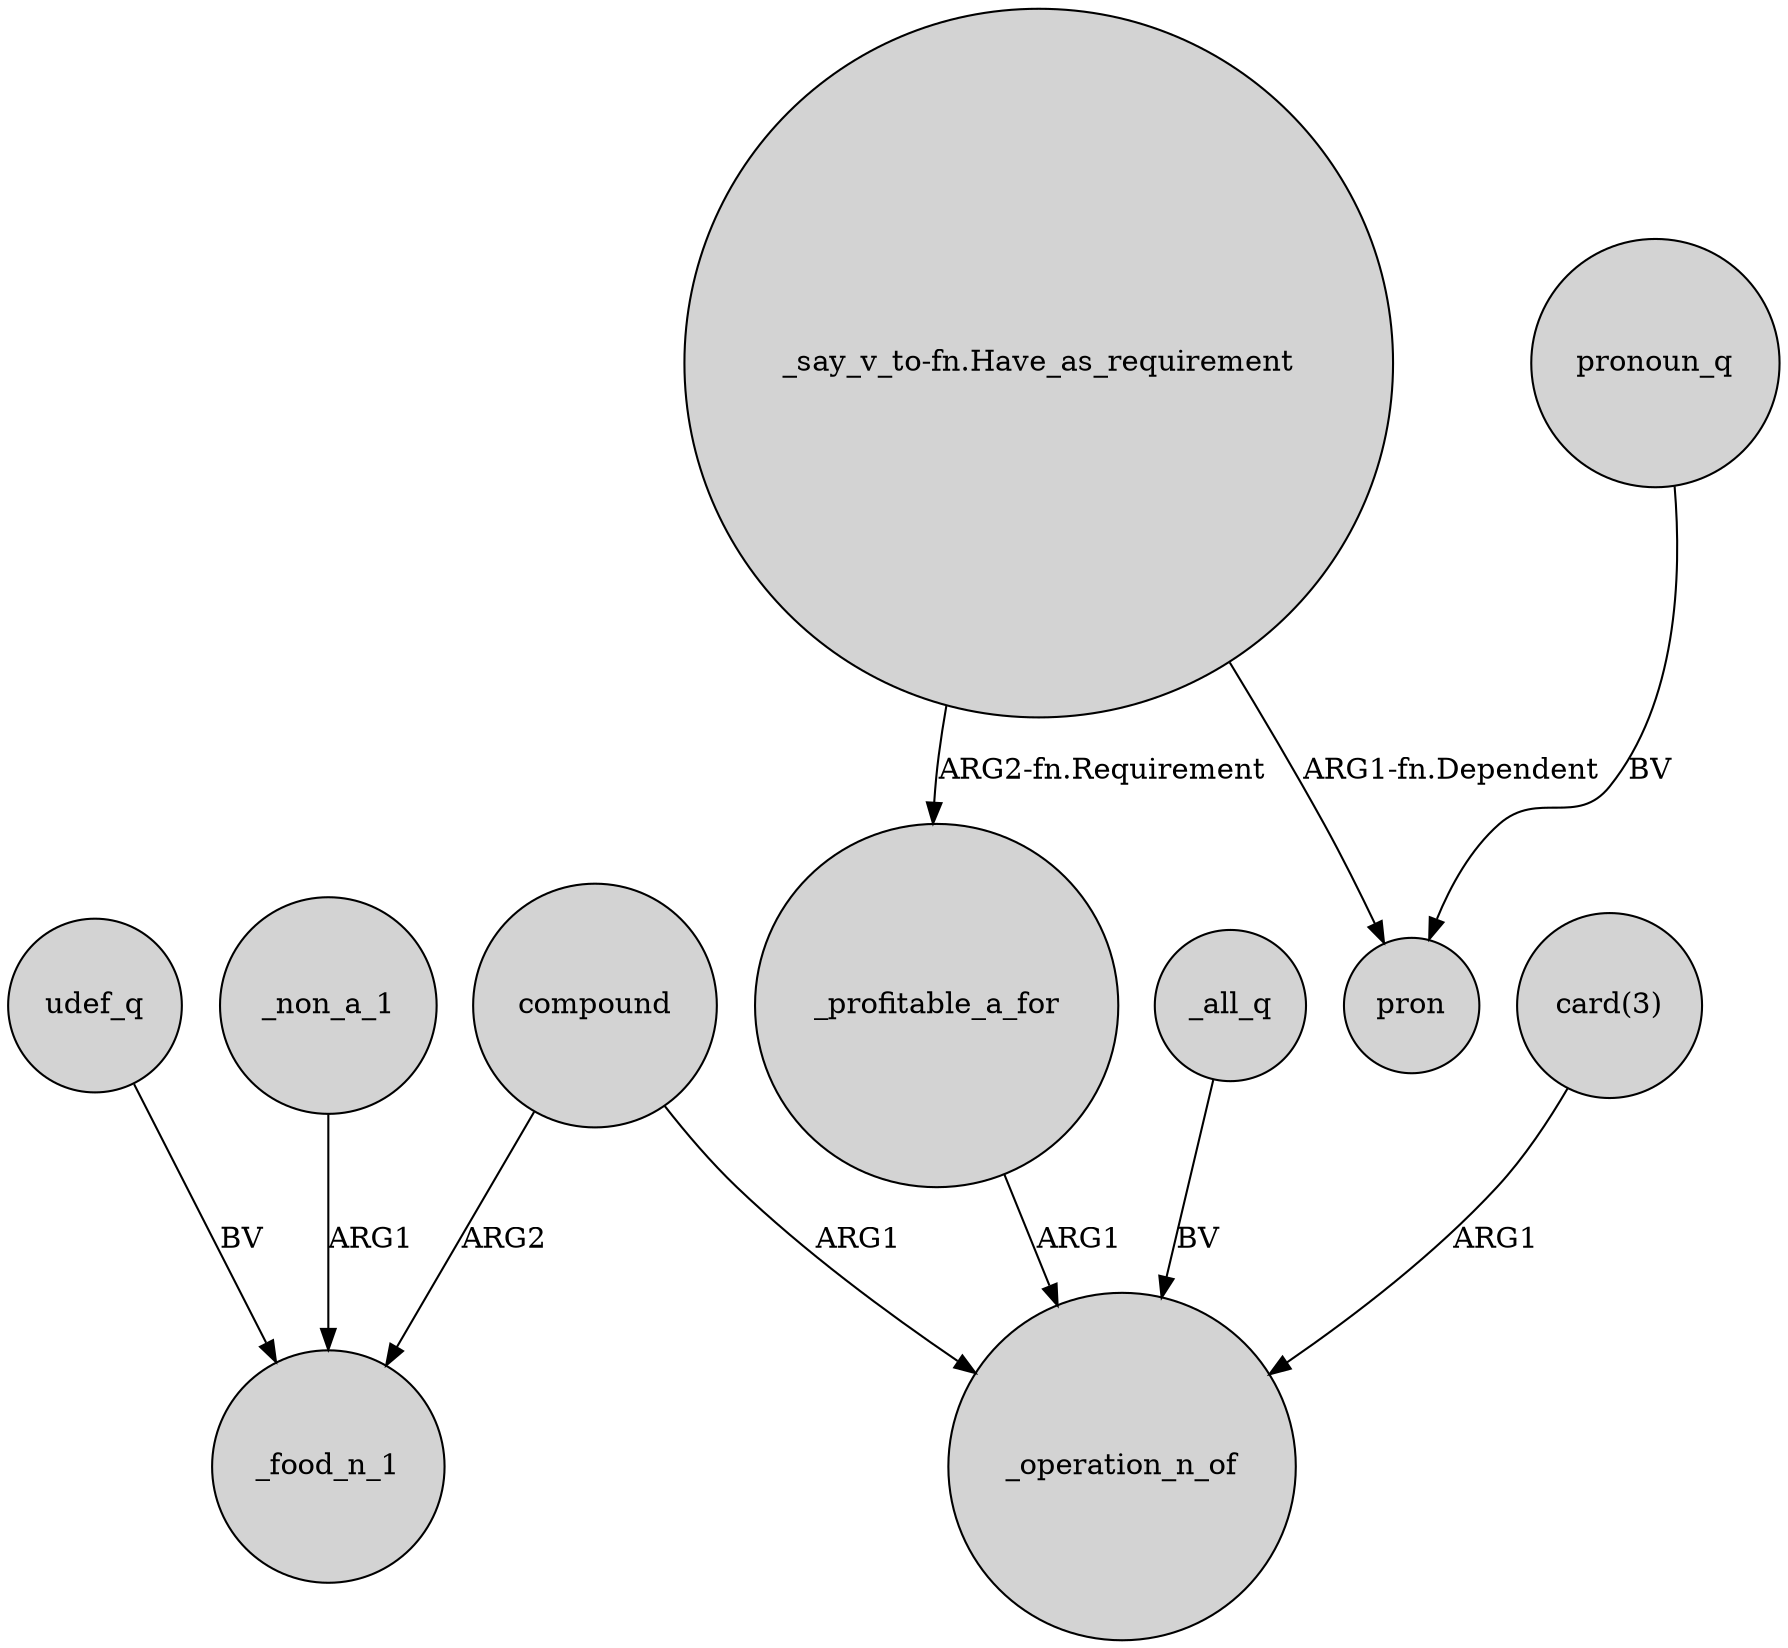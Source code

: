 digraph {
	node [shape=circle style=filled]
	_profitable_a_for -> _operation_n_of [label=ARG1]
	compound -> _operation_n_of [label=ARG1]
	compound -> _food_n_1 [label=ARG2]
	_all_q -> _operation_n_of [label=BV]
	udef_q -> _food_n_1 [label=BV]
	"_say_v_to-fn.Have_as_requirement" -> pron [label="ARG1-fn.Dependent"]
	"card(3)" -> _operation_n_of [label=ARG1]
	pronoun_q -> pron [label=BV]
	"_say_v_to-fn.Have_as_requirement" -> _profitable_a_for [label="ARG2-fn.Requirement"]
	_non_a_1 -> _food_n_1 [label=ARG1]
}
